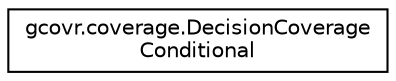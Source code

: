 digraph "Graphical Class Hierarchy"
{
 // LATEX_PDF_SIZE
  edge [fontname="Helvetica",fontsize="10",labelfontname="Helvetica",labelfontsize="10"];
  node [fontname="Helvetica",fontsize="10",shape=record];
  rankdir="LR";
  Node0 [label="gcovr.coverage.DecisionCoverage\lConditional",height=0.2,width=0.4,color="black", fillcolor="white", style="filled",URL="$classgcovr_1_1coverage_1_1DecisionCoverageConditional.html",tooltip=" "];
}
